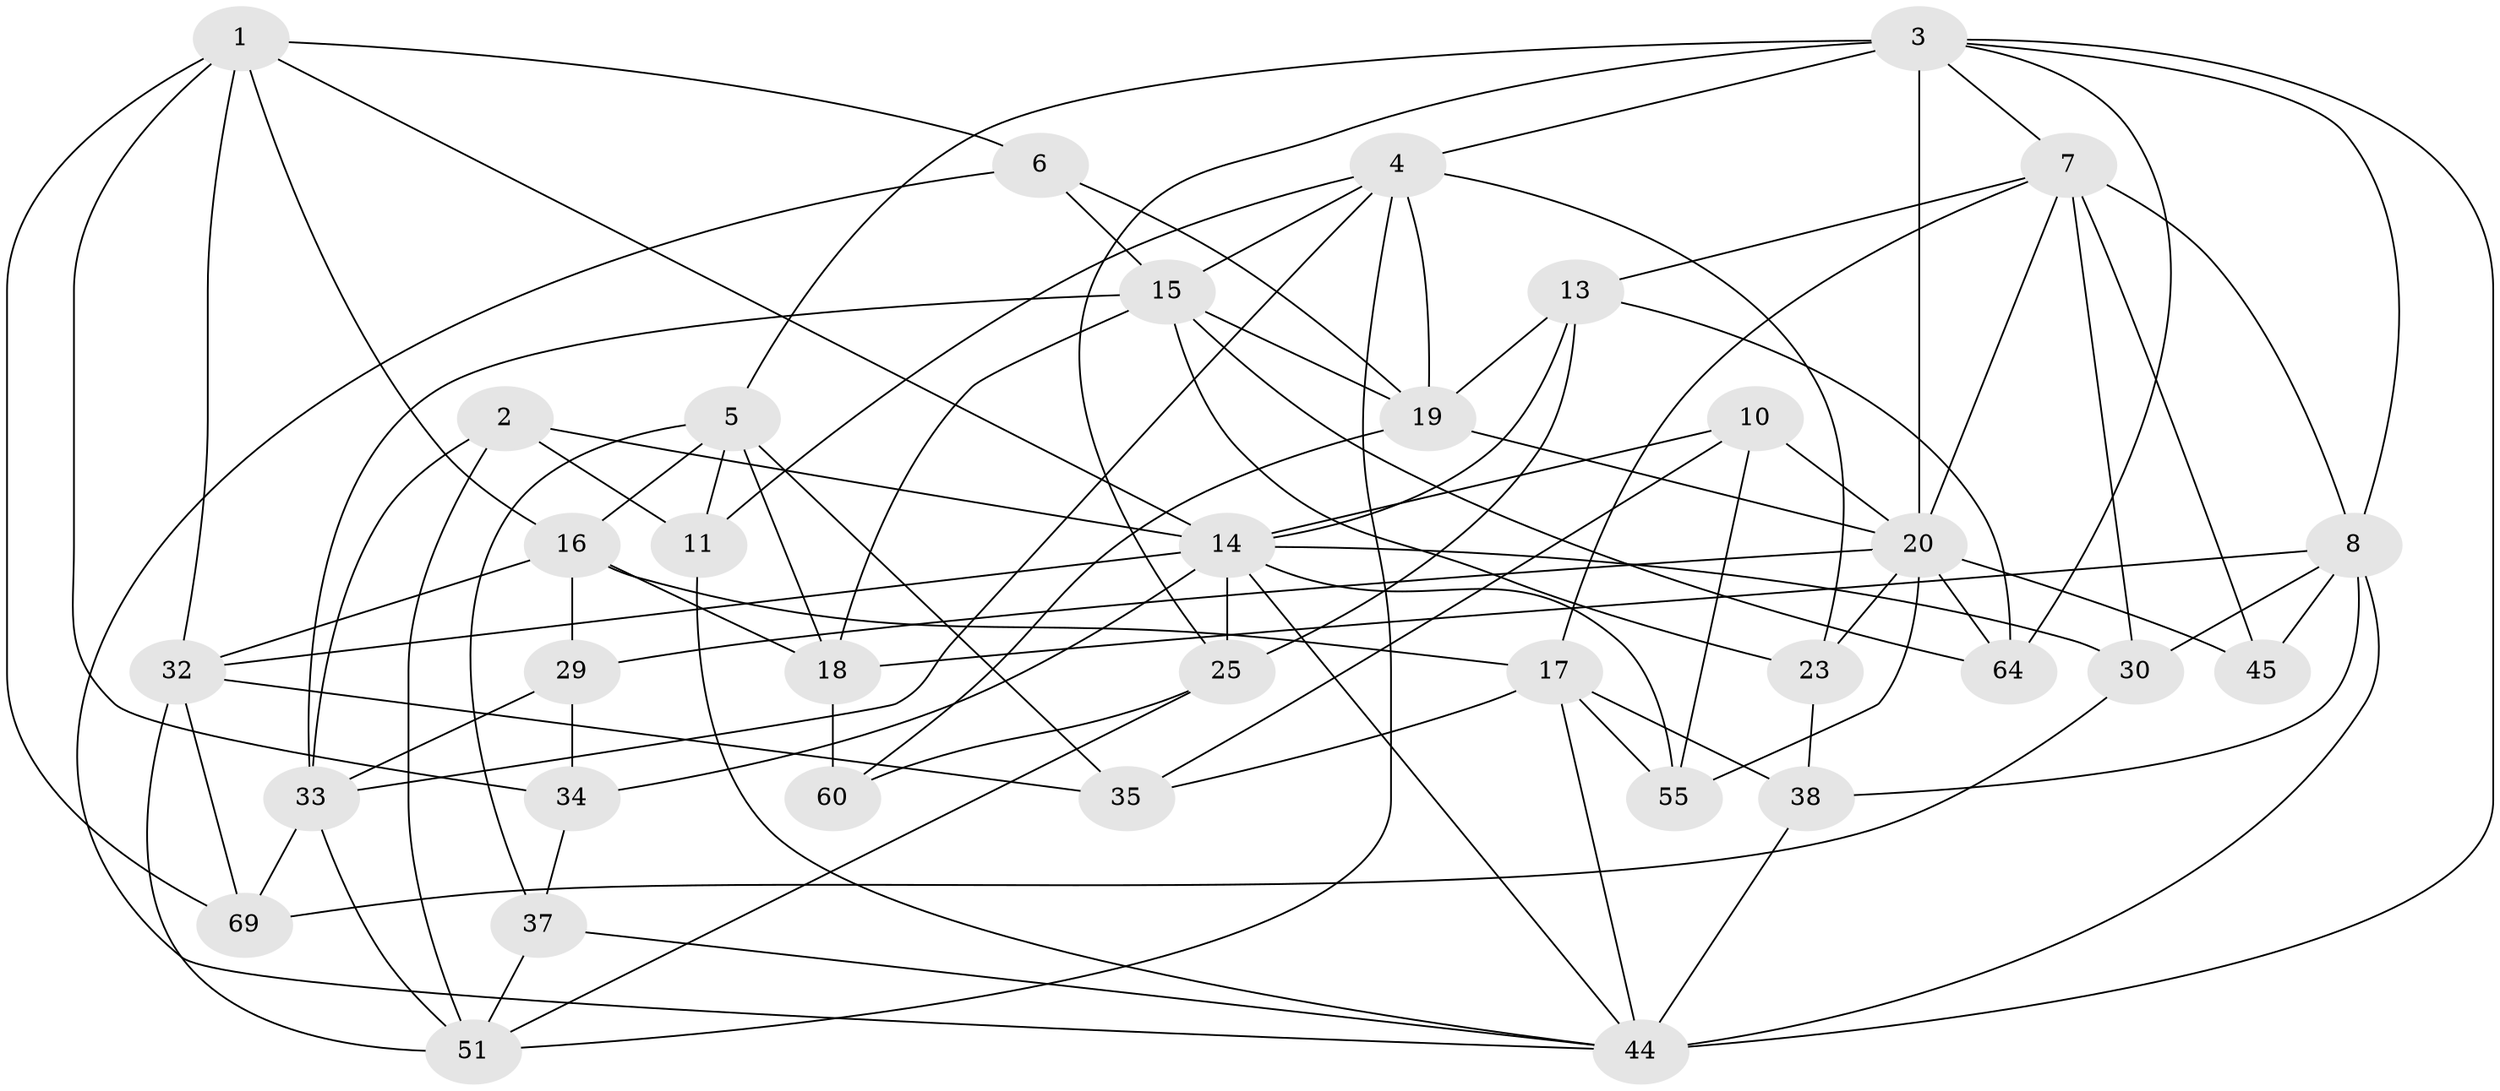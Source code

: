 // original degree distribution, {4: 1.0}
// Generated by graph-tools (version 1.1) at 2025/16/03/09/25 04:16:39]
// undirected, 35 vertices, 94 edges
graph export_dot {
graph [start="1"]
  node [color=gray90,style=filled];
  1 [super="+66+9"];
  2;
  3 [super="+28+24+36"];
  4 [super="+57"];
  5 [super="+43"];
  6;
  7 [super="+40+12"];
  8 [super="+22"];
  10;
  11;
  13 [super="+27"];
  14 [super="+54+21+53"];
  15 [super="+31"];
  16 [super="+56"];
  17 [super="+52"];
  18 [super="+63"];
  19 [super="+47+50"];
  20 [super="+26+59"];
  23;
  25 [super="+39"];
  29;
  30;
  32 [super="+42"];
  33 [super="+49"];
  34;
  35;
  37;
  38;
  44 [super="+67+61"];
  45;
  51 [super="+70"];
  55;
  60;
  64;
  69;
  1 -- 6;
  1 -- 69;
  1 -- 34;
  1 -- 32;
  1 -- 16;
  1 -- 14;
  2 -- 11;
  2 -- 51;
  2 -- 33;
  2 -- 14;
  3 -- 64;
  3 -- 5;
  3 -- 8;
  3 -- 25;
  3 -- 7;
  3 -- 20 [weight=2];
  3 -- 44;
  3 -- 4 [weight=2];
  4 -- 23;
  4 -- 51;
  4 -- 11;
  4 -- 33;
  4 -- 19;
  4 -- 15;
  5 -- 35;
  5 -- 11;
  5 -- 16;
  5 -- 18;
  5 -- 37;
  6 -- 19;
  6 -- 15;
  6 -- 44;
  7 -- 45 [weight=2];
  7 -- 30;
  7 -- 13;
  7 -- 17;
  7 -- 20;
  7 -- 8;
  8 -- 45;
  8 -- 44 [weight=3];
  8 -- 18 [weight=2];
  8 -- 38;
  8 -- 30;
  10 -- 55;
  10 -- 35;
  10 -- 14;
  10 -- 20;
  11 -- 44;
  13 -- 14 [weight=2];
  13 -- 64;
  13 -- 25;
  13 -- 19;
  14 -- 55;
  14 -- 30;
  14 -- 32;
  14 -- 44;
  14 -- 34;
  14 -- 25 [weight=2];
  15 -- 23;
  15 -- 33;
  15 -- 64;
  15 -- 19 [weight=2];
  15 -- 18;
  16 -- 29;
  16 -- 18;
  16 -- 32;
  16 -- 17;
  17 -- 38;
  17 -- 35;
  17 -- 55;
  17 -- 44;
  18 -- 60;
  19 -- 60 [weight=2];
  19 -- 20;
  20 -- 55;
  20 -- 29;
  20 -- 23;
  20 -- 64;
  20 -- 45;
  23 -- 38;
  25 -- 60;
  25 -- 51;
  29 -- 34;
  29 -- 33;
  30 -- 69;
  32 -- 51;
  32 -- 35;
  32 -- 69;
  33 -- 69;
  33 -- 51;
  34 -- 37;
  37 -- 44;
  37 -- 51;
  38 -- 44;
}
